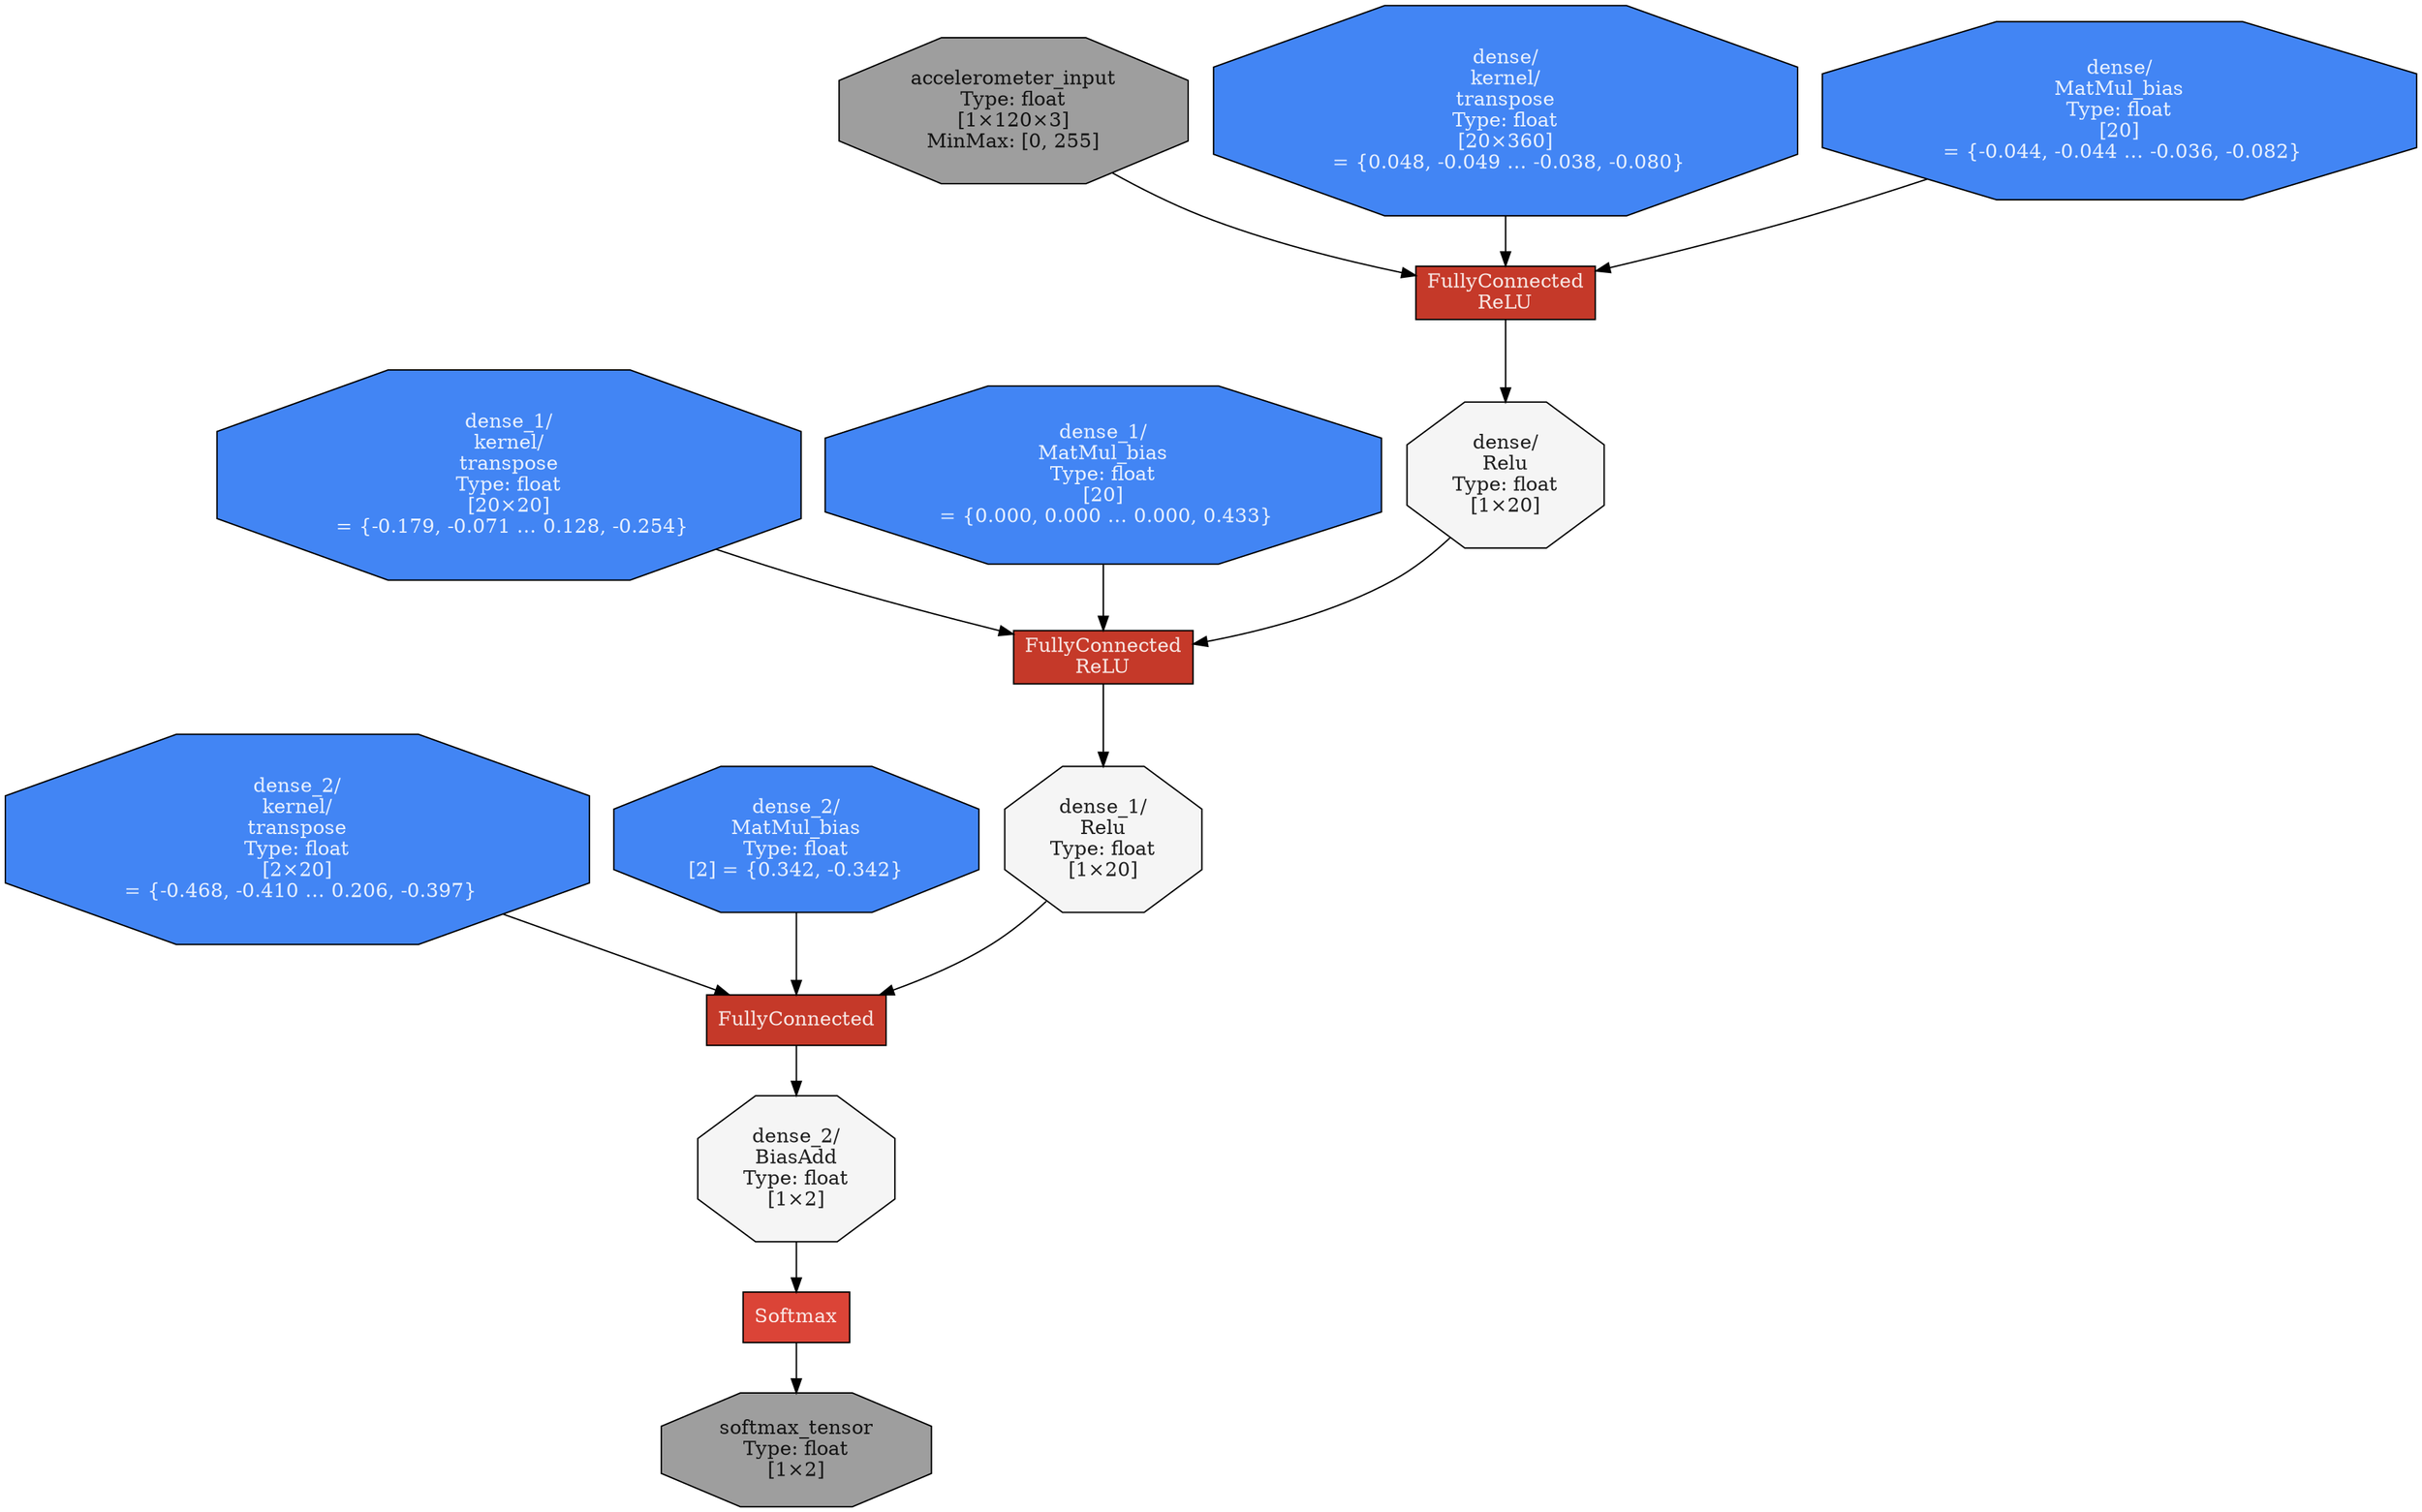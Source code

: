 digraph Computegraph {
	 "op00000" [label="FullyConnected\nReLU", shape=box, style=filled, fillcolor="#C53929", fontcolor = "#FFFFFFDD"];
	 "accelerometer_input" [label="accelerometer_input\nType: float\n[1×120×3]\nMinMax: [0, 255]", shape=octagon, style=filled, fillcolor="#9E9E9E", fontcolor = "#000000DD"];
	 "accelerometer_input" -> "op00000";
	 "dense/kernel/transpose" [label="dense/\nkernel/\ntranspose\nType: float\n[20×360]\n = {0.048, -0.049 … -0.038, -0.080}", shape=octagon, style=filled, fillcolor="#4285F4", fontcolor = "#FFFFFFDD"];
	 "dense/kernel/transpose" -> "op00000";
	 "dense/MatMul_bias" [label="dense/\nMatMul_bias\nType: float\n[20]\n = {-0.044, -0.044 … -0.036, -0.082}", shape=octagon, style=filled, fillcolor="#4285F4", fontcolor = "#FFFFFFDD"];
	 "dense/MatMul_bias" -> "op00000";
	 "dense/Relu" [label="dense/\nRelu\nType: float\n[1×20]", shape=octagon, style=filled, fillcolor="#F5F5F5", fontcolor = "#000000DD"];
	 "op00000" -> "dense/Relu";
	 "op00001" [label="FullyConnected\nReLU", shape=box, style=filled, fillcolor="#C53929", fontcolor = "#FFFFFFDD"];
	 "dense/Relu" -> "op00001";
	 "dense_1/kernel/transpose" [label="dense_1/\nkernel/\ntranspose\nType: float\n[20×20]\n = {-0.179, -0.071 … 0.128, -0.254}", shape=octagon, style=filled, fillcolor="#4285F4", fontcolor = "#FFFFFFDD"];
	 "dense_1/kernel/transpose" -> "op00001";
	 "dense_1/MatMul_bias" [label="dense_1/\nMatMul_bias\nType: float\n[20]\n = {0.000, 0.000 … 0.000, 0.433}", shape=octagon, style=filled, fillcolor="#4285F4", fontcolor = "#FFFFFFDD"];
	 "dense_1/MatMul_bias" -> "op00001";
	 "dense_1/Relu" [label="dense_1/\nRelu\nType: float\n[1×20]", shape=octagon, style=filled, fillcolor="#F5F5F5", fontcolor = "#000000DD"];
	 "op00001" -> "dense_1/Relu";
	 "op00002" [label="FullyConnected", shape=box, style=filled, fillcolor="#C53929", fontcolor = "#FFFFFFDD"];
	 "dense_1/Relu" -> "op00002";
	 "dense_2/kernel/transpose" [label="dense_2/\nkernel/\ntranspose\nType: float\n[2×20]\n = {-0.468, -0.410 … 0.206, -0.397}", shape=octagon, style=filled, fillcolor="#4285F4", fontcolor = "#FFFFFFDD"];
	 "dense_2/kernel/transpose" -> "op00002";
	 "dense_2/MatMul_bias" [label="dense_2/\nMatMul_bias\nType: float\n[2] = {0.342, -0.342}", shape=octagon, style=filled, fillcolor="#4285F4", fontcolor = "#FFFFFFDD"];
	 "dense_2/MatMul_bias" -> "op00002";
	 "dense_2/BiasAdd" [label="dense_2/\nBiasAdd\nType: float\n[1×2]", shape=octagon, style=filled, fillcolor="#F5F5F5", fontcolor = "#000000DD"];
	 "op00002" -> "dense_2/BiasAdd";
	 "op00003" [label="Softmax", shape=box, style=filled, fillcolor="#DB4437", fontcolor = "#FFFFFFDD"];
	 "dense_2/BiasAdd" -> "op00003";
	 "softmax_tensor" [label="softmax_tensor\nType: float\n[1×2]", shape=octagon, style=filled, fillcolor="#9E9E9E", fontcolor = "#000000DD"];
	 "op00003" -> "softmax_tensor";
}
